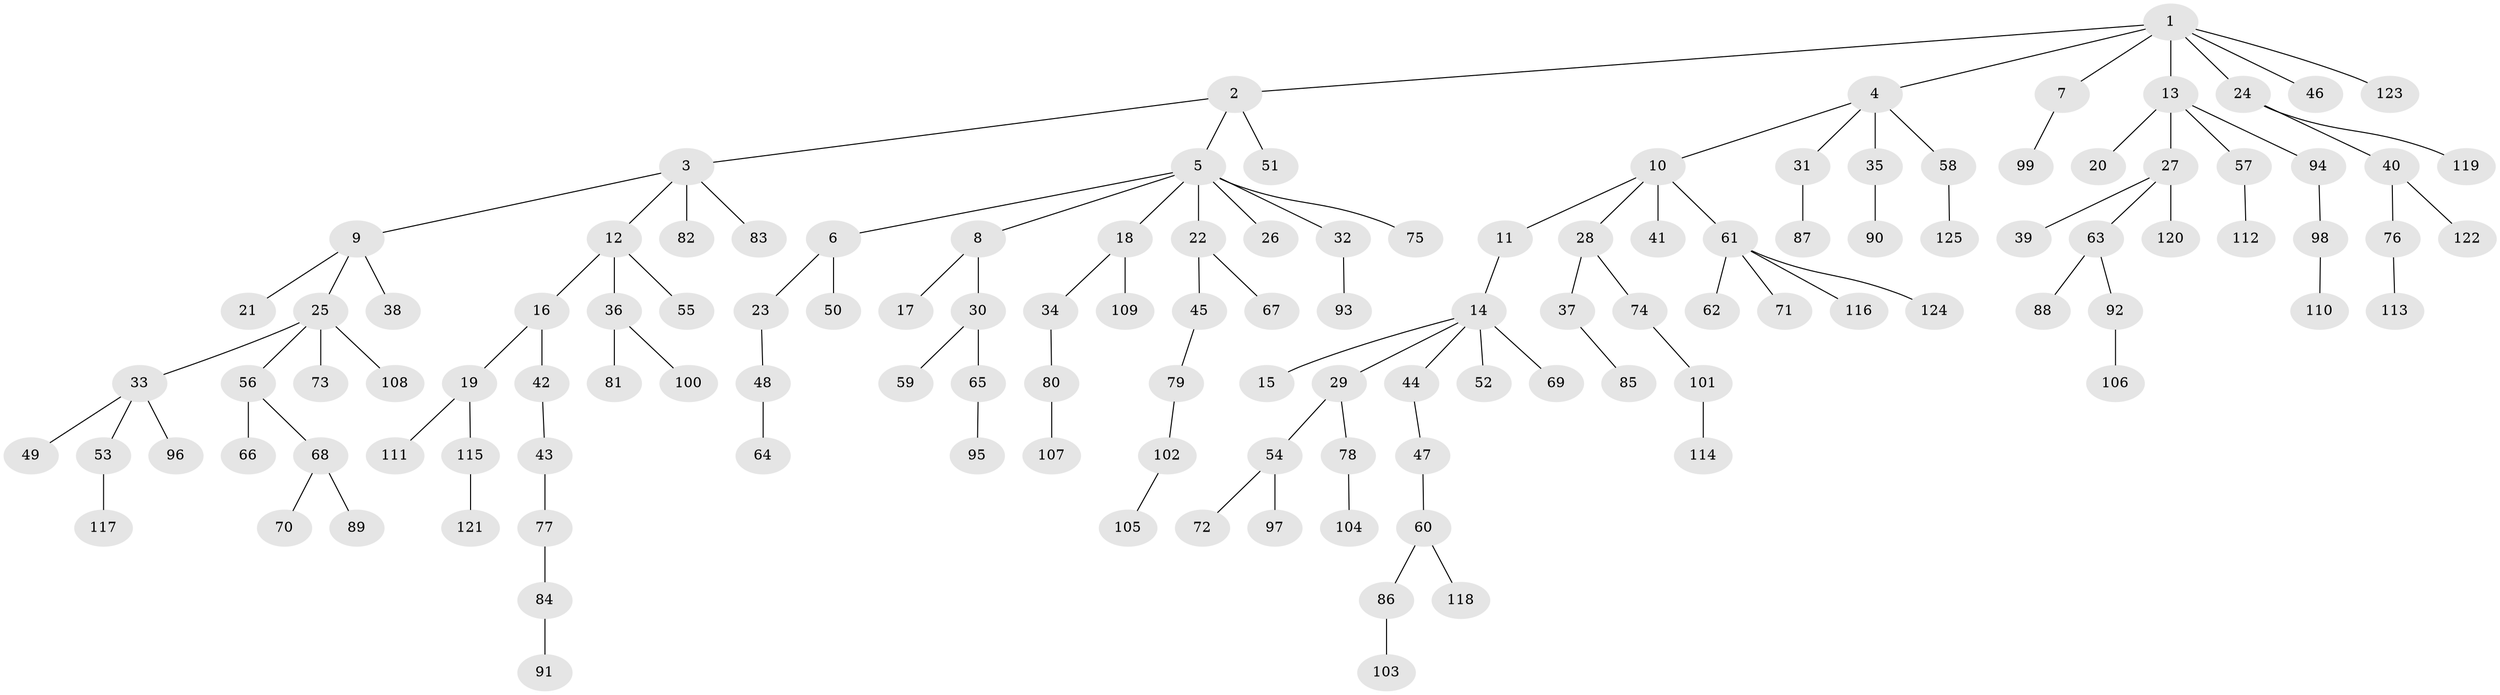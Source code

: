 // Generated by graph-tools (version 1.1) at 2025/11/02/27/25 16:11:26]
// undirected, 125 vertices, 124 edges
graph export_dot {
graph [start="1"]
  node [color=gray90,style=filled];
  1;
  2;
  3;
  4;
  5;
  6;
  7;
  8;
  9;
  10;
  11;
  12;
  13;
  14;
  15;
  16;
  17;
  18;
  19;
  20;
  21;
  22;
  23;
  24;
  25;
  26;
  27;
  28;
  29;
  30;
  31;
  32;
  33;
  34;
  35;
  36;
  37;
  38;
  39;
  40;
  41;
  42;
  43;
  44;
  45;
  46;
  47;
  48;
  49;
  50;
  51;
  52;
  53;
  54;
  55;
  56;
  57;
  58;
  59;
  60;
  61;
  62;
  63;
  64;
  65;
  66;
  67;
  68;
  69;
  70;
  71;
  72;
  73;
  74;
  75;
  76;
  77;
  78;
  79;
  80;
  81;
  82;
  83;
  84;
  85;
  86;
  87;
  88;
  89;
  90;
  91;
  92;
  93;
  94;
  95;
  96;
  97;
  98;
  99;
  100;
  101;
  102;
  103;
  104;
  105;
  106;
  107;
  108;
  109;
  110;
  111;
  112;
  113;
  114;
  115;
  116;
  117;
  118;
  119;
  120;
  121;
  122;
  123;
  124;
  125;
  1 -- 2;
  1 -- 4;
  1 -- 7;
  1 -- 13;
  1 -- 24;
  1 -- 46;
  1 -- 123;
  2 -- 3;
  2 -- 5;
  2 -- 51;
  3 -- 9;
  3 -- 12;
  3 -- 82;
  3 -- 83;
  4 -- 10;
  4 -- 31;
  4 -- 35;
  4 -- 58;
  5 -- 6;
  5 -- 8;
  5 -- 18;
  5 -- 22;
  5 -- 26;
  5 -- 32;
  5 -- 75;
  6 -- 23;
  6 -- 50;
  7 -- 99;
  8 -- 17;
  8 -- 30;
  9 -- 21;
  9 -- 25;
  9 -- 38;
  10 -- 11;
  10 -- 28;
  10 -- 41;
  10 -- 61;
  11 -- 14;
  12 -- 16;
  12 -- 36;
  12 -- 55;
  13 -- 20;
  13 -- 27;
  13 -- 57;
  13 -- 94;
  14 -- 15;
  14 -- 29;
  14 -- 44;
  14 -- 52;
  14 -- 69;
  16 -- 19;
  16 -- 42;
  18 -- 34;
  18 -- 109;
  19 -- 111;
  19 -- 115;
  22 -- 45;
  22 -- 67;
  23 -- 48;
  24 -- 40;
  24 -- 119;
  25 -- 33;
  25 -- 56;
  25 -- 73;
  25 -- 108;
  27 -- 39;
  27 -- 63;
  27 -- 120;
  28 -- 37;
  28 -- 74;
  29 -- 54;
  29 -- 78;
  30 -- 59;
  30 -- 65;
  31 -- 87;
  32 -- 93;
  33 -- 49;
  33 -- 53;
  33 -- 96;
  34 -- 80;
  35 -- 90;
  36 -- 81;
  36 -- 100;
  37 -- 85;
  40 -- 76;
  40 -- 122;
  42 -- 43;
  43 -- 77;
  44 -- 47;
  45 -- 79;
  47 -- 60;
  48 -- 64;
  53 -- 117;
  54 -- 72;
  54 -- 97;
  56 -- 66;
  56 -- 68;
  57 -- 112;
  58 -- 125;
  60 -- 86;
  60 -- 118;
  61 -- 62;
  61 -- 71;
  61 -- 116;
  61 -- 124;
  63 -- 88;
  63 -- 92;
  65 -- 95;
  68 -- 70;
  68 -- 89;
  74 -- 101;
  76 -- 113;
  77 -- 84;
  78 -- 104;
  79 -- 102;
  80 -- 107;
  84 -- 91;
  86 -- 103;
  92 -- 106;
  94 -- 98;
  98 -- 110;
  101 -- 114;
  102 -- 105;
  115 -- 121;
}
